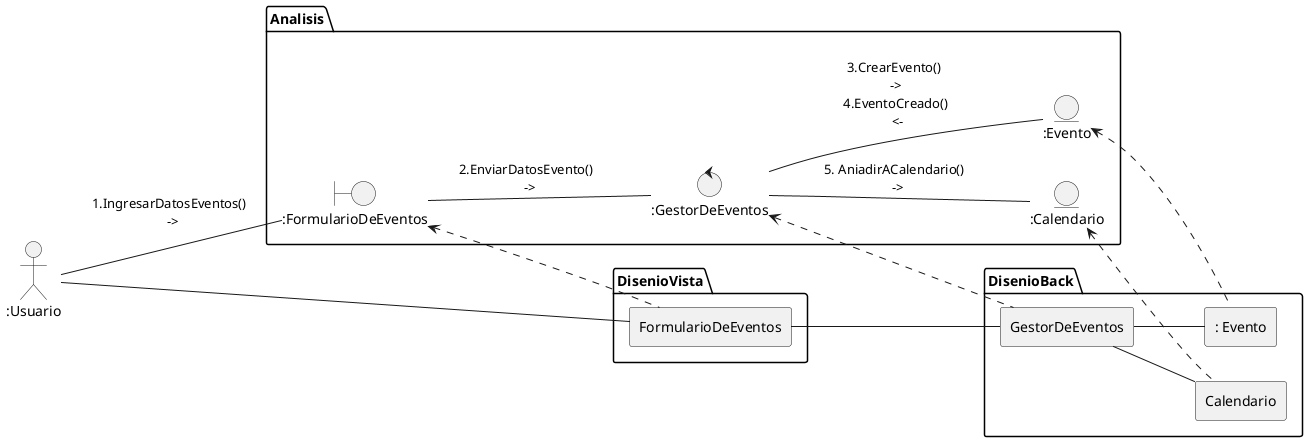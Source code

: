 @startuml UC3 Publicar evento Traza

left to right direction

Actor ":Usuario" as u
package "DisenioVista"{
agent FormularioDeEventos as DFE

}
u -- DFE
package "DisenioBack"{
    agent GestorDeEventos as DGE
    agent  ": Evento" as devent 
    agent "Calendario" as dcal
    DGE -- devent
    DGE -- dcal
    DFE -- DGE
}

package Analisis{

Actor ":Usuario" as u

boundary ":FormularioDeEventos" as form
control ":GestorDeEventos" as gestor

entity ":Evento" as event 
entity ":Calendario" as c

  u-- form: "1.IngresarDatosEventos() \n ->"
form -- gestor : "2.EnviarDatosEvento() \n ->"
gestor -- event: "3.CrearEvento() \n -> \n 4.EventoCreado() \n <-"
gestor -- c: "5. AniadirACalendario() \n ->"

}
form <.. DFE
gestor <.. DGE
event <.. devent
c <.. dcal

@enduml